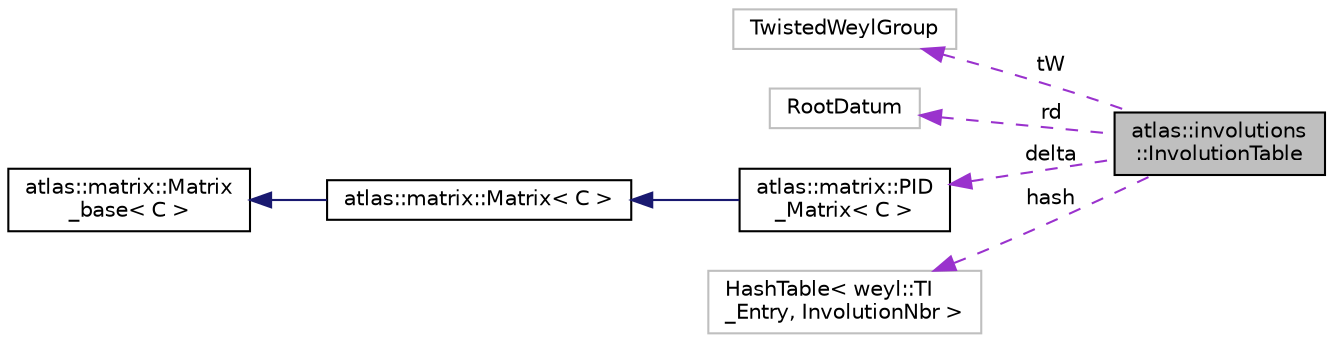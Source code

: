 digraph "atlas::involutions::InvolutionTable"
{
  edge [fontname="Helvetica",fontsize="10",labelfontname="Helvetica",labelfontsize="10"];
  node [fontname="Helvetica",fontsize="10",shape=record];
  rankdir="LR";
  Node1 [label="atlas::involutions\l::InvolutionTable",height=0.2,width=0.4,color="black", fillcolor="grey75", style="filled", fontcolor="black"];
  Node2 -> Node1 [dir="back",color="darkorchid3",fontsize="10",style="dashed",label=" tW" ,fontname="Helvetica"];
  Node2 [label="TwistedWeylGroup",height=0.2,width=0.4,color="grey75", fillcolor="white", style="filled"];
  Node3 -> Node1 [dir="back",color="darkorchid3",fontsize="10",style="dashed",label=" rd" ,fontname="Helvetica"];
  Node3 [label="RootDatum",height=0.2,width=0.4,color="grey75", fillcolor="white", style="filled"];
  Node4 -> Node1 [dir="back",color="darkorchid3",fontsize="10",style="dashed",label=" delta" ,fontname="Helvetica"];
  Node4 [label="atlas::matrix::PID\l_Matrix\< C \>",height=0.2,width=0.4,color="black", fillcolor="white", style="filled",URL="$classatlas_1_1matrix_1_1PID__Matrix.html"];
  Node5 -> Node4 [dir="back",color="midnightblue",fontsize="10",style="solid",fontname="Helvetica"];
  Node5 [label="atlas::matrix::Matrix\< C \>",height=0.2,width=0.4,color="black", fillcolor="white", style="filled",URL="$classatlas_1_1matrix_1_1Matrix.html"];
  Node6 -> Node5 [dir="back",color="midnightblue",fontsize="10",style="solid",fontname="Helvetica"];
  Node6 [label="atlas::matrix::Matrix\l_base\< C \>",height=0.2,width=0.4,color="black", fillcolor="white", style="filled",URL="$classatlas_1_1matrix_1_1Matrix__base.html"];
  Node7 -> Node1 [dir="back",color="darkorchid3",fontsize="10",style="dashed",label=" hash" ,fontname="Helvetica"];
  Node7 [label="HashTable\< weyl::TI\l_Entry, InvolutionNbr \>",height=0.2,width=0.4,color="grey75", fillcolor="white", style="filled"];
}
